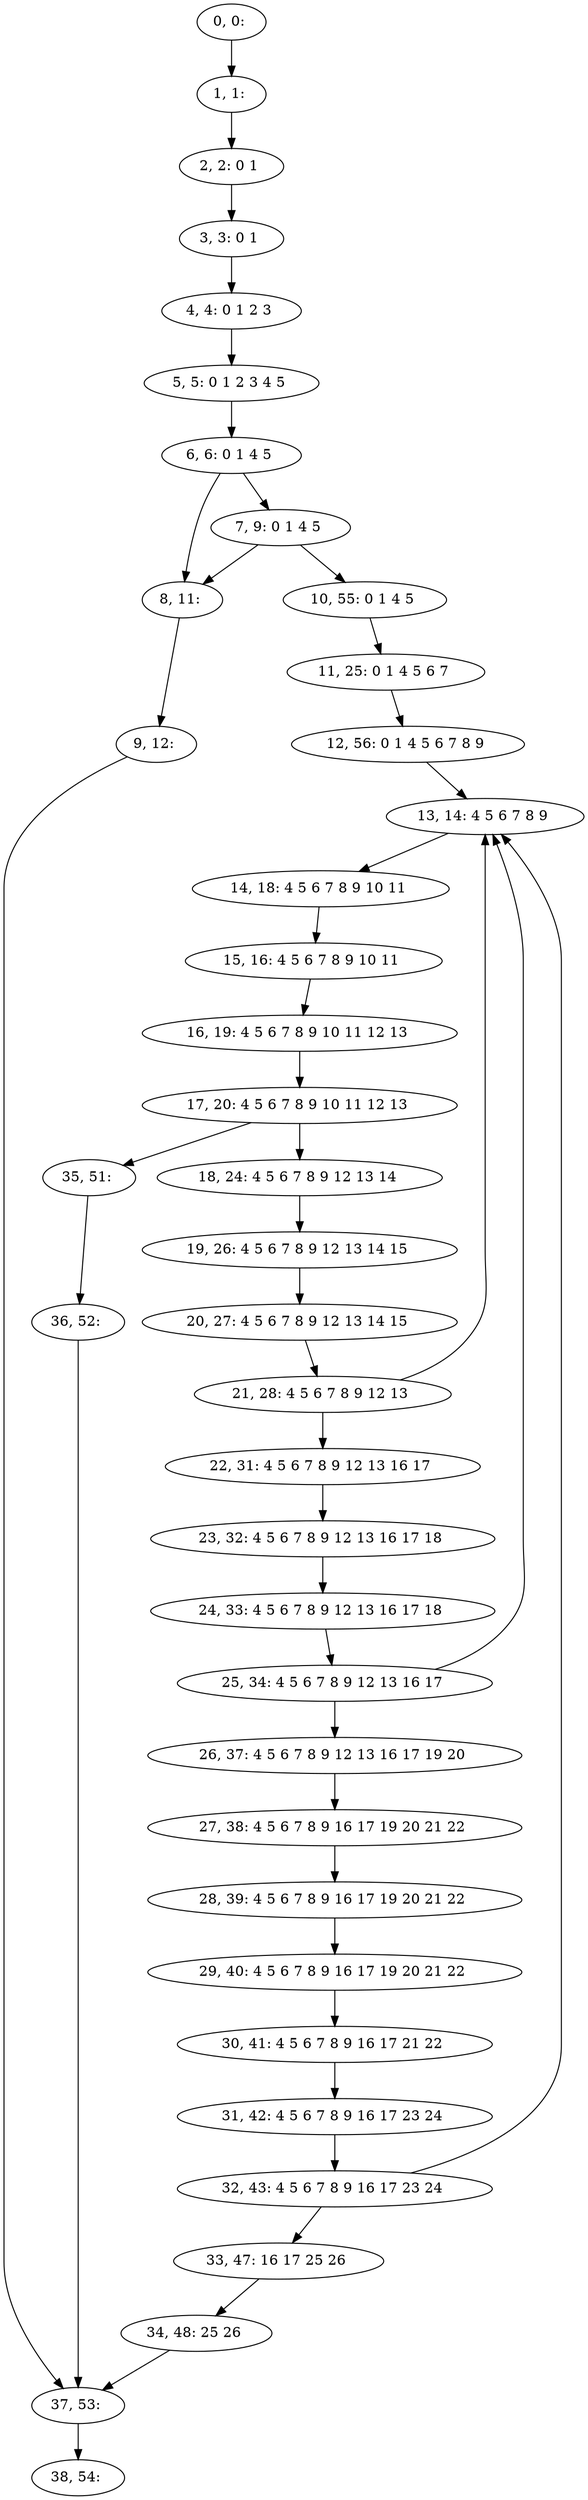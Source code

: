 digraph G {
0[label="0, 0: "];
1[label="1, 1: "];
2[label="2, 2: 0 1 "];
3[label="3, 3: 0 1 "];
4[label="4, 4: 0 1 2 3 "];
5[label="5, 5: 0 1 2 3 4 5 "];
6[label="6, 6: 0 1 4 5 "];
7[label="7, 9: 0 1 4 5 "];
8[label="8, 11: "];
9[label="9, 12: "];
10[label="10, 55: 0 1 4 5 "];
11[label="11, 25: 0 1 4 5 6 7 "];
12[label="12, 56: 0 1 4 5 6 7 8 9 "];
13[label="13, 14: 4 5 6 7 8 9 "];
14[label="14, 18: 4 5 6 7 8 9 10 11 "];
15[label="15, 16: 4 5 6 7 8 9 10 11 "];
16[label="16, 19: 4 5 6 7 8 9 10 11 12 13 "];
17[label="17, 20: 4 5 6 7 8 9 10 11 12 13 "];
18[label="18, 24: 4 5 6 7 8 9 12 13 14 "];
19[label="19, 26: 4 5 6 7 8 9 12 13 14 15 "];
20[label="20, 27: 4 5 6 7 8 9 12 13 14 15 "];
21[label="21, 28: 4 5 6 7 8 9 12 13 "];
22[label="22, 31: 4 5 6 7 8 9 12 13 16 17 "];
23[label="23, 32: 4 5 6 7 8 9 12 13 16 17 18 "];
24[label="24, 33: 4 5 6 7 8 9 12 13 16 17 18 "];
25[label="25, 34: 4 5 6 7 8 9 12 13 16 17 "];
26[label="26, 37: 4 5 6 7 8 9 12 13 16 17 19 20 "];
27[label="27, 38: 4 5 6 7 8 9 16 17 19 20 21 22 "];
28[label="28, 39: 4 5 6 7 8 9 16 17 19 20 21 22 "];
29[label="29, 40: 4 5 6 7 8 9 16 17 19 20 21 22 "];
30[label="30, 41: 4 5 6 7 8 9 16 17 21 22 "];
31[label="31, 42: 4 5 6 7 8 9 16 17 23 24 "];
32[label="32, 43: 4 5 6 7 8 9 16 17 23 24 "];
33[label="33, 47: 16 17 25 26 "];
34[label="34, 48: 25 26 "];
35[label="35, 51: "];
36[label="36, 52: "];
37[label="37, 53: "];
38[label="38, 54: "];
0->1 ;
1->2 ;
2->3 ;
3->4 ;
4->5 ;
5->6 ;
6->7 ;
6->8 ;
7->8 ;
7->10 ;
8->9 ;
9->37 ;
10->11 ;
11->12 ;
12->13 ;
13->14 ;
14->15 ;
15->16 ;
16->17 ;
17->18 ;
17->35 ;
18->19 ;
19->20 ;
20->21 ;
21->22 ;
21->13 ;
22->23 ;
23->24 ;
24->25 ;
25->26 ;
25->13 ;
26->27 ;
27->28 ;
28->29 ;
29->30 ;
30->31 ;
31->32 ;
32->33 ;
32->13 ;
33->34 ;
34->37 ;
35->36 ;
36->37 ;
37->38 ;
}
